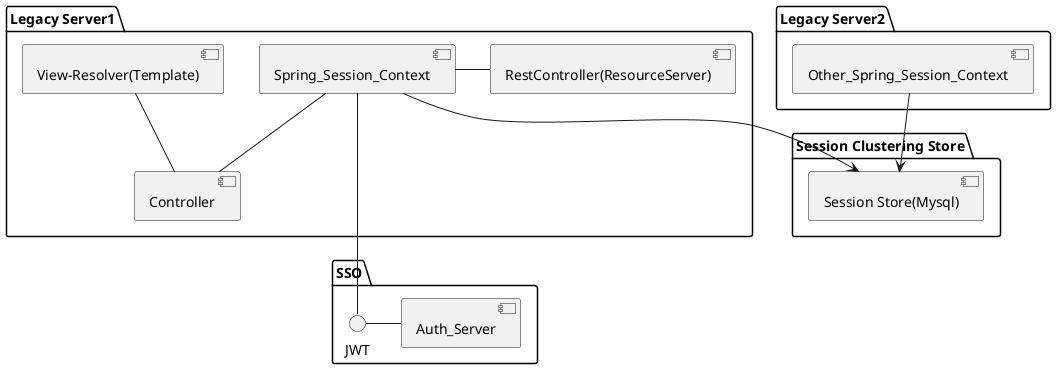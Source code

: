 @startuml

package "SSO" {
    JWT - [Auth_Server]
}

package "Legacy Server1" {
    [View-Resolver(Template)] -- [Controller]
    [Spring_Session_Context] -- [Controller]
    [Spring_Session_Context] - [RestController(ResourceServer)]
    [Spring_Session_Context] --- JWT
}


package "Session Clustering Store"{

    [Session Store(Mysql)]

}

[Spring_Session_Context] --> [Session Store(Mysql)]

package "Legacy Server2" {
    [Other_Spring_Session_Context] --> [Session Store(Mysql)]
}

@enduml
